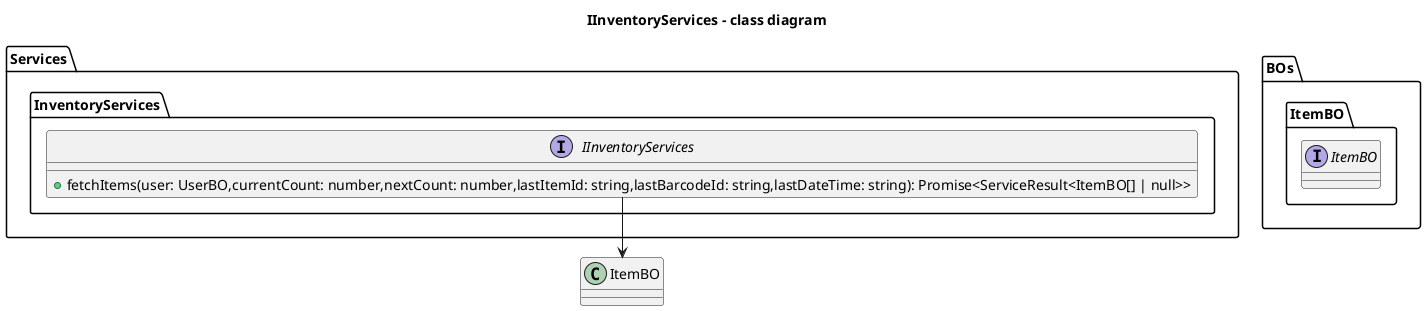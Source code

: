 @startuml
title IInventoryServices - class diagram
package Services{
    package InventoryServices{
        interface IInventoryServices{
            + fetchItems(user: UserBO,currentCount: number,nextCount: number,lastItemId: string,lastBarcodeId: string,lastDateTime: string): Promise<ServiceResult<ItemBO[] | null>>
        }
  }
}

package BOs{
    package ItemBO{
        interface ItemBO{

        }
    }
}
IInventoryServices --> ItemBO
@enduml